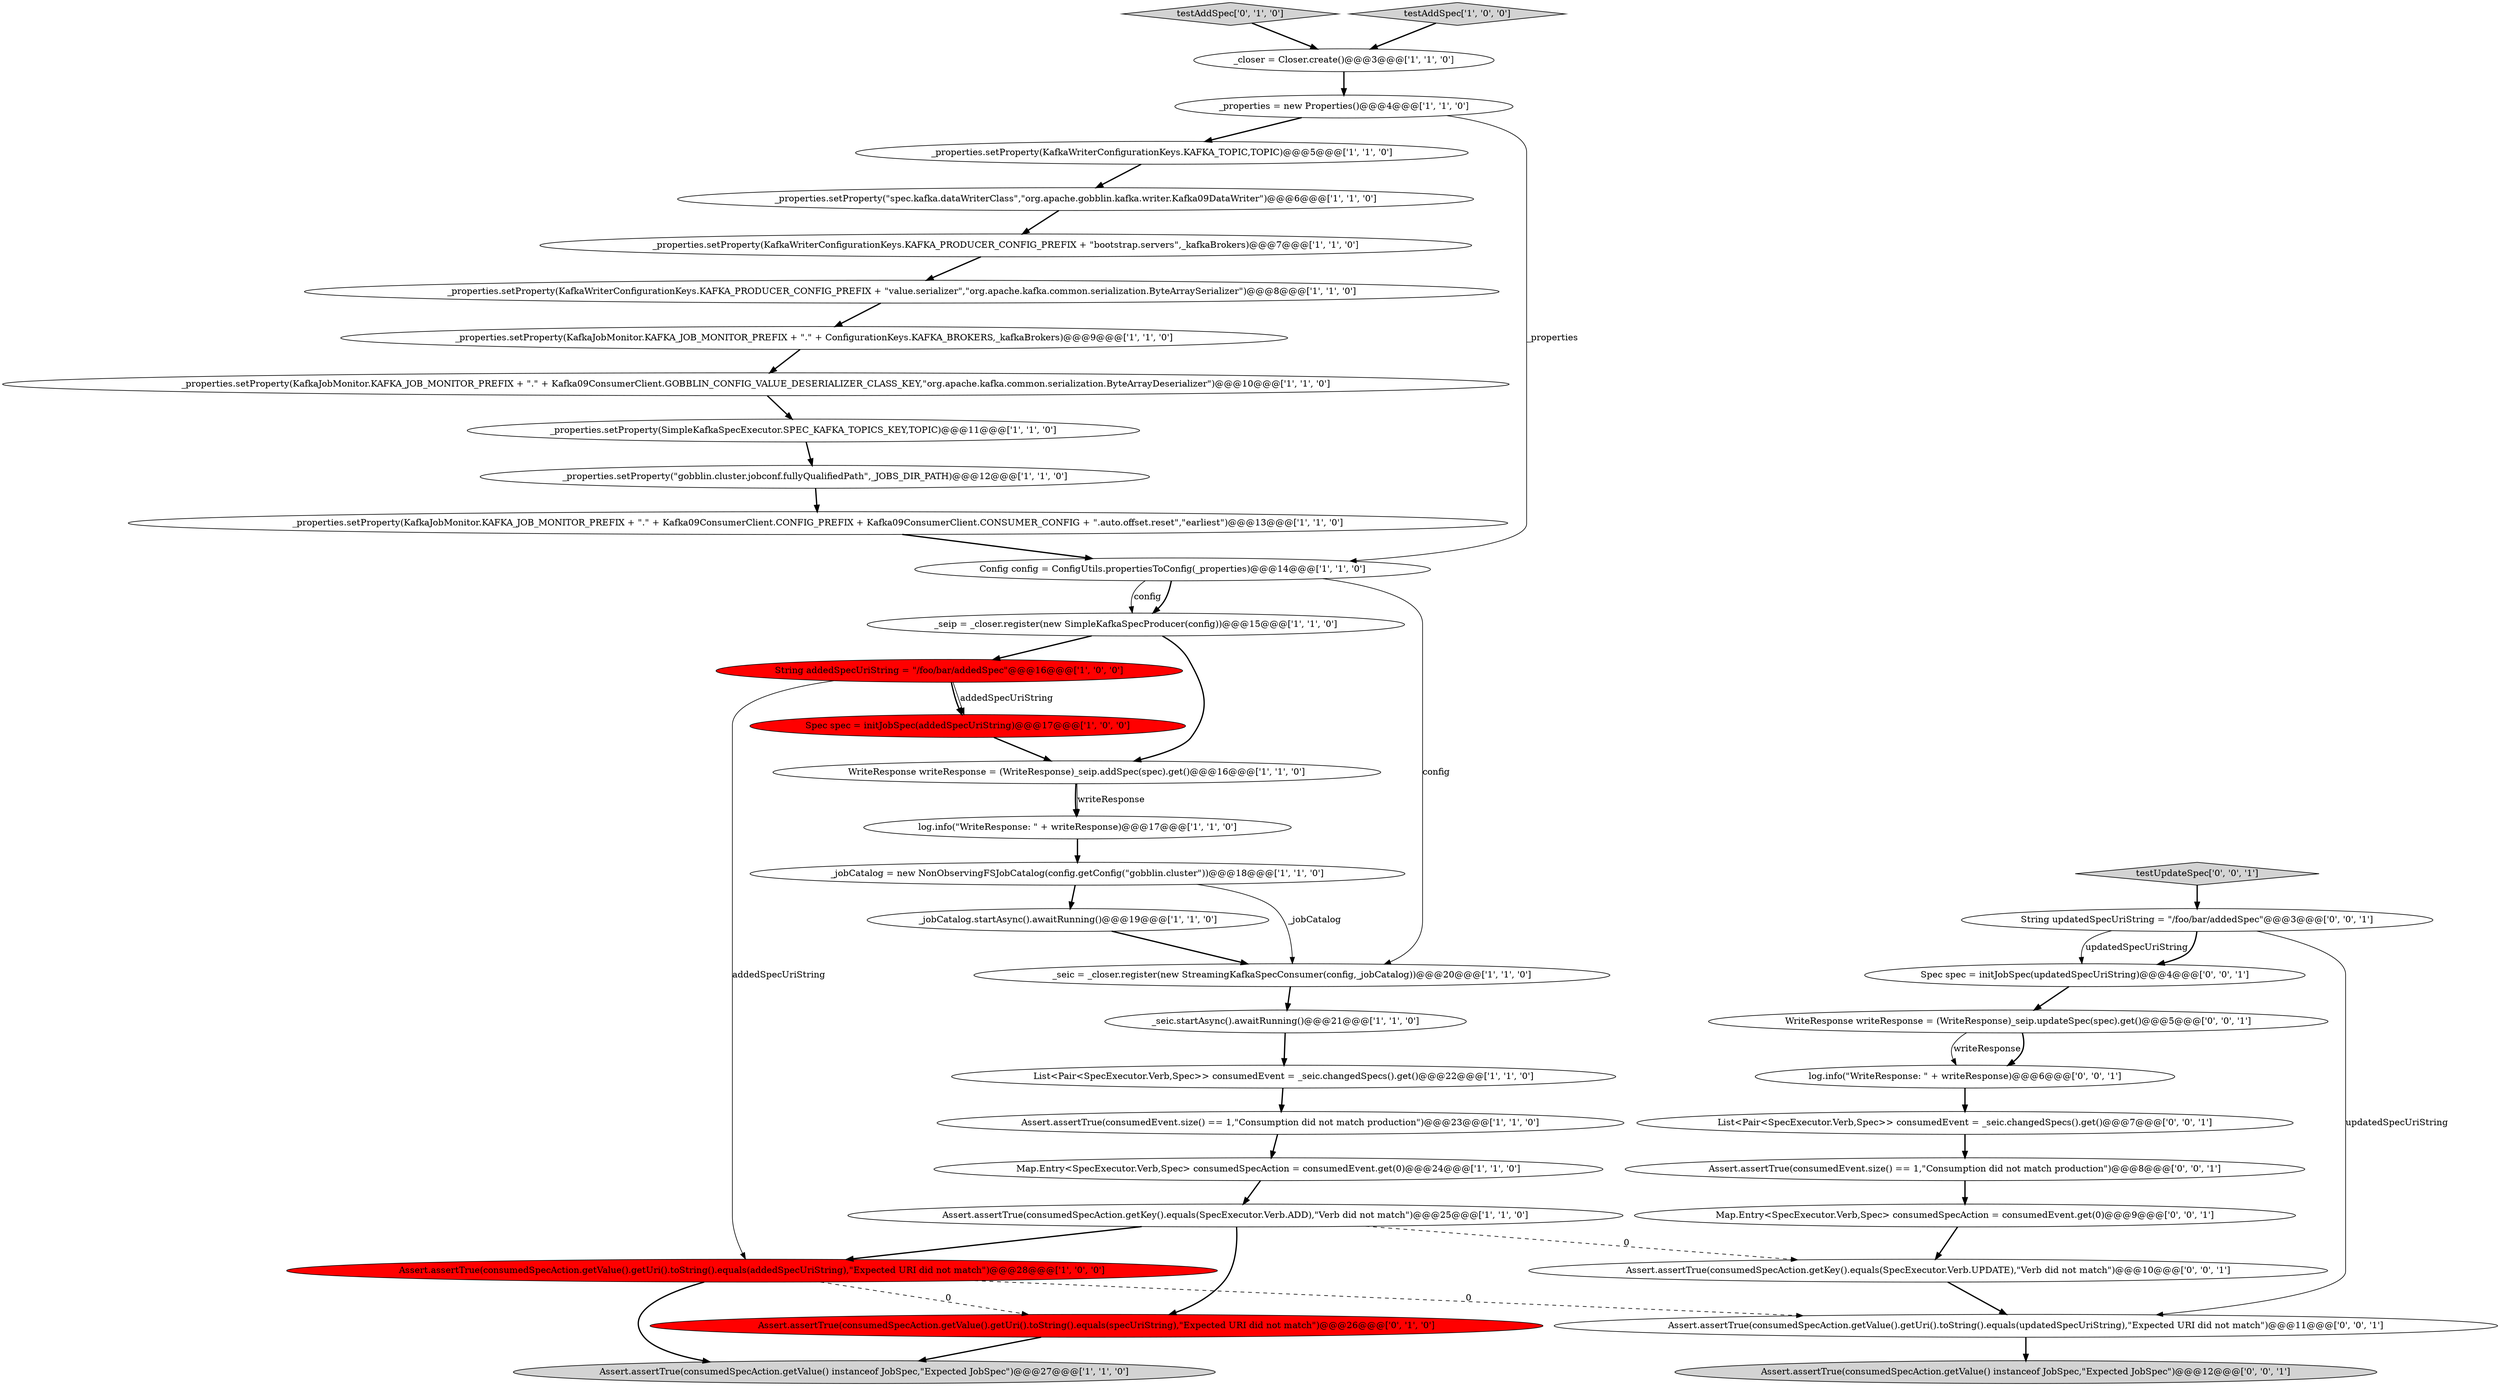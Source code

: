 digraph {
35 [style = filled, label = "Assert.assertTrue(consumedEvent.size() == 1,\"Consumption did not match production\")@@@8@@@['0', '0', '1']", fillcolor = white, shape = ellipse image = "AAA0AAABBB3BBB"];
14 [style = filled, label = "String addedSpecUriString = \"/foo/bar/addedSpec\"@@@16@@@['1', '0', '0']", fillcolor = red, shape = ellipse image = "AAA1AAABBB1BBB"];
28 [style = filled, label = "testAddSpec['0', '1', '0']", fillcolor = lightgray, shape = diamond image = "AAA0AAABBB2BBB"];
19 [style = filled, label = "_properties.setProperty(KafkaWriterConfigurationKeys.KAFKA_PRODUCER_CONFIG_PREFIX + \"value.serializer\",\"org.apache.kafka.common.serialization.ByteArraySerializer\")@@@8@@@['1', '1', '0']", fillcolor = white, shape = ellipse image = "AAA0AAABBB1BBB"];
26 [style = filled, label = "_properties.setProperty(KafkaJobMonitor.KAFKA_JOB_MONITOR_PREFIX + \".\" + Kafka09ConsumerClient.CONFIG_PREFIX + Kafka09ConsumerClient.CONSUMER_CONFIG + \".auto.offset.reset\",\"earliest\")@@@13@@@['1', '1', '0']", fillcolor = white, shape = ellipse image = "AAA0AAABBB1BBB"];
5 [style = filled, label = "Assert.assertTrue(consumedSpecAction.getValue() instanceof JobSpec,\"Expected JobSpec\")@@@27@@@['1', '1', '0']", fillcolor = lightgray, shape = ellipse image = "AAA0AAABBB1BBB"];
38 [style = filled, label = "WriteResponse writeResponse = (WriteResponse)_seip.updateSpec(spec).get()@@@5@@@['0', '0', '1']", fillcolor = white, shape = ellipse image = "AAA0AAABBB3BBB"];
8 [style = filled, label = "_properties.setProperty(KafkaWriterConfigurationKeys.KAFKA_TOPIC,TOPIC)@@@5@@@['1', '1', '0']", fillcolor = white, shape = ellipse image = "AAA0AAABBB1BBB"];
17 [style = filled, label = "_jobCatalog = new NonObservingFSJobCatalog(config.getConfig(\"gobblin.cluster\"))@@@18@@@['1', '1', '0']", fillcolor = white, shape = ellipse image = "AAA0AAABBB1BBB"];
13 [style = filled, label = "_properties.setProperty(SimpleKafkaSpecExecutor.SPEC_KAFKA_TOPICS_KEY,TOPIC)@@@11@@@['1', '1', '0']", fillcolor = white, shape = ellipse image = "AAA0AAABBB1BBB"];
29 [style = filled, label = "Assert.assertTrue(consumedSpecAction.getValue().getUri().toString().equals(specUriString),\"Expected URI did not match\")@@@26@@@['0', '1', '0']", fillcolor = red, shape = ellipse image = "AAA1AAABBB2BBB"];
12 [style = filled, label = "_jobCatalog.startAsync().awaitRunning()@@@19@@@['1', '1', '0']", fillcolor = white, shape = ellipse image = "AAA0AAABBB1BBB"];
2 [style = filled, label = "Assert.assertTrue(consumedSpecAction.getKey().equals(SpecExecutor.Verb.ADD),\"Verb did not match\")@@@25@@@['1', '1', '0']", fillcolor = white, shape = ellipse image = "AAA0AAABBB1BBB"];
27 [style = filled, label = "WriteResponse writeResponse = (WriteResponse)_seip.addSpec(spec).get()@@@16@@@['1', '1', '0']", fillcolor = white, shape = ellipse image = "AAA0AAABBB1BBB"];
21 [style = filled, label = "_closer = Closer.create()@@@3@@@['1', '1', '0']", fillcolor = white, shape = ellipse image = "AAA0AAABBB1BBB"];
22 [style = filled, label = "Config config = ConfigUtils.propertiesToConfig(_properties)@@@14@@@['1', '1', '0']", fillcolor = white, shape = ellipse image = "AAA0AAABBB1BBB"];
7 [style = filled, label = "_properties.setProperty(\"spec.kafka.dataWriterClass\",\"org.apache.gobblin.kafka.writer.Kafka09DataWriter\")@@@6@@@['1', '1', '0']", fillcolor = white, shape = ellipse image = "AAA0AAABBB1BBB"];
3 [style = filled, label = "_properties.setProperty(KafkaJobMonitor.KAFKA_JOB_MONITOR_PREFIX + \".\" + Kafka09ConsumerClient.GOBBLIN_CONFIG_VALUE_DESERIALIZER_CLASS_KEY,\"org.apache.kafka.common.serialization.ByteArrayDeserializer\")@@@10@@@['1', '1', '0']", fillcolor = white, shape = ellipse image = "AAA0AAABBB1BBB"];
20 [style = filled, label = "_seip = _closer.register(new SimpleKafkaSpecProducer(config))@@@15@@@['1', '1', '0']", fillcolor = white, shape = ellipse image = "AAA0AAABBB1BBB"];
40 [style = filled, label = "Assert.assertTrue(consumedSpecAction.getValue() instanceof JobSpec,\"Expected JobSpec\")@@@12@@@['0', '0', '1']", fillcolor = lightgray, shape = ellipse image = "AAA0AAABBB3BBB"];
1 [style = filled, label = "_properties.setProperty(\"gobblin.cluster.jobconf.fullyQualifiedPath\",_JOBS_DIR_PATH)@@@12@@@['1', '1', '0']", fillcolor = white, shape = ellipse image = "AAA0AAABBB1BBB"];
31 [style = filled, label = "Assert.assertTrue(consumedSpecAction.getValue().getUri().toString().equals(updatedSpecUriString),\"Expected URI did not match\")@@@11@@@['0', '0', '1']", fillcolor = white, shape = ellipse image = "AAA0AAABBB3BBB"];
36 [style = filled, label = "Map.Entry<SpecExecutor.Verb,Spec> consumedSpecAction = consumedEvent.get(0)@@@9@@@['0', '0', '1']", fillcolor = white, shape = ellipse image = "AAA0AAABBB3BBB"];
18 [style = filled, label = "testAddSpec['1', '0', '0']", fillcolor = lightgray, shape = diamond image = "AAA0AAABBB1BBB"];
10 [style = filled, label = "List<Pair<SpecExecutor.Verb,Spec>> consumedEvent = _seic.changedSpecs().get()@@@22@@@['1', '1', '0']", fillcolor = white, shape = ellipse image = "AAA0AAABBB1BBB"];
23 [style = filled, label = "Assert.assertTrue(consumedEvent.size() == 1,\"Consumption did not match production\")@@@23@@@['1', '1', '0']", fillcolor = white, shape = ellipse image = "AAA0AAABBB1BBB"];
4 [style = filled, label = "_seic.startAsync().awaitRunning()@@@21@@@['1', '1', '0']", fillcolor = white, shape = ellipse image = "AAA0AAABBB1BBB"];
24 [style = filled, label = "Spec spec = initJobSpec(addedSpecUriString)@@@17@@@['1', '0', '0']", fillcolor = red, shape = ellipse image = "AAA1AAABBB1BBB"];
25 [style = filled, label = "_properties.setProperty(KafkaJobMonitor.KAFKA_JOB_MONITOR_PREFIX + \".\" + ConfigurationKeys.KAFKA_BROKERS,_kafkaBrokers)@@@9@@@['1', '1', '0']", fillcolor = white, shape = ellipse image = "AAA0AAABBB1BBB"];
39 [style = filled, label = "List<Pair<SpecExecutor.Verb,Spec>> consumedEvent = _seic.changedSpecs().get()@@@7@@@['0', '0', '1']", fillcolor = white, shape = ellipse image = "AAA0AAABBB3BBB"];
34 [style = filled, label = "testUpdateSpec['0', '0', '1']", fillcolor = lightgray, shape = diamond image = "AAA0AAABBB3BBB"];
6 [style = filled, label = "Assert.assertTrue(consumedSpecAction.getValue().getUri().toString().equals(addedSpecUriString),\"Expected URI did not match\")@@@28@@@['1', '0', '0']", fillcolor = red, shape = ellipse image = "AAA1AAABBB1BBB"];
16 [style = filled, label = "_properties.setProperty(KafkaWriterConfigurationKeys.KAFKA_PRODUCER_CONFIG_PREFIX + \"bootstrap.servers\",_kafkaBrokers)@@@7@@@['1', '1', '0']", fillcolor = white, shape = ellipse image = "AAA0AAABBB1BBB"];
15 [style = filled, label = "Map.Entry<SpecExecutor.Verb,Spec> consumedSpecAction = consumedEvent.get(0)@@@24@@@['1', '1', '0']", fillcolor = white, shape = ellipse image = "AAA0AAABBB1BBB"];
9 [style = filled, label = "_seic = _closer.register(new StreamingKafkaSpecConsumer(config,_jobCatalog))@@@20@@@['1', '1', '0']", fillcolor = white, shape = ellipse image = "AAA0AAABBB1BBB"];
30 [style = filled, label = "log.info(\"WriteResponse: \" + writeResponse)@@@6@@@['0', '0', '1']", fillcolor = white, shape = ellipse image = "AAA0AAABBB3BBB"];
33 [style = filled, label = "Assert.assertTrue(consumedSpecAction.getKey().equals(SpecExecutor.Verb.UPDATE),\"Verb did not match\")@@@10@@@['0', '0', '1']", fillcolor = white, shape = ellipse image = "AAA0AAABBB3BBB"];
32 [style = filled, label = "Spec spec = initJobSpec(updatedSpecUriString)@@@4@@@['0', '0', '1']", fillcolor = white, shape = ellipse image = "AAA0AAABBB3BBB"];
37 [style = filled, label = "String updatedSpecUriString = \"/foo/bar/addedSpec\"@@@3@@@['0', '0', '1']", fillcolor = white, shape = ellipse image = "AAA0AAABBB3BBB"];
0 [style = filled, label = "_properties = new Properties()@@@4@@@['1', '1', '0']", fillcolor = white, shape = ellipse image = "AAA0AAABBB1BBB"];
11 [style = filled, label = "log.info(\"WriteResponse: \" + writeResponse)@@@17@@@['1', '1', '0']", fillcolor = white, shape = ellipse image = "AAA0AAABBB1BBB"];
4->10 [style = bold, label=""];
14->24 [style = bold, label=""];
37->31 [style = solid, label="updatedSpecUriString"];
37->32 [style = solid, label="updatedSpecUriString"];
15->2 [style = bold, label=""];
29->5 [style = bold, label=""];
14->6 [style = solid, label="addedSpecUriString"];
21->0 [style = bold, label=""];
14->24 [style = solid, label="addedSpecUriString"];
2->6 [style = bold, label=""];
27->11 [style = solid, label="writeResponse"];
9->4 [style = bold, label=""];
25->3 [style = bold, label=""];
23->15 [style = bold, label=""];
6->31 [style = dashed, label="0"];
20->14 [style = bold, label=""];
16->19 [style = bold, label=""];
1->26 [style = bold, label=""];
12->9 [style = bold, label=""];
36->33 [style = bold, label=""];
0->22 [style = solid, label="_properties"];
17->9 [style = solid, label="_jobCatalog"];
13->1 [style = bold, label=""];
19->25 [style = bold, label=""];
8->7 [style = bold, label=""];
26->22 [style = bold, label=""];
20->27 [style = bold, label=""];
38->30 [style = solid, label="writeResponse"];
32->38 [style = bold, label=""];
6->5 [style = bold, label=""];
17->12 [style = bold, label=""];
28->21 [style = bold, label=""];
38->30 [style = bold, label=""];
6->29 [style = dashed, label="0"];
27->11 [style = bold, label=""];
22->20 [style = bold, label=""];
34->37 [style = bold, label=""];
10->23 [style = bold, label=""];
39->35 [style = bold, label=""];
7->16 [style = bold, label=""];
0->8 [style = bold, label=""];
3->13 [style = bold, label=""];
37->32 [style = bold, label=""];
30->39 [style = bold, label=""];
11->17 [style = bold, label=""];
33->31 [style = bold, label=""];
31->40 [style = bold, label=""];
22->9 [style = solid, label="config"];
2->33 [style = dashed, label="0"];
18->21 [style = bold, label=""];
35->36 [style = bold, label=""];
22->20 [style = solid, label="config"];
2->29 [style = bold, label=""];
24->27 [style = bold, label=""];
}
